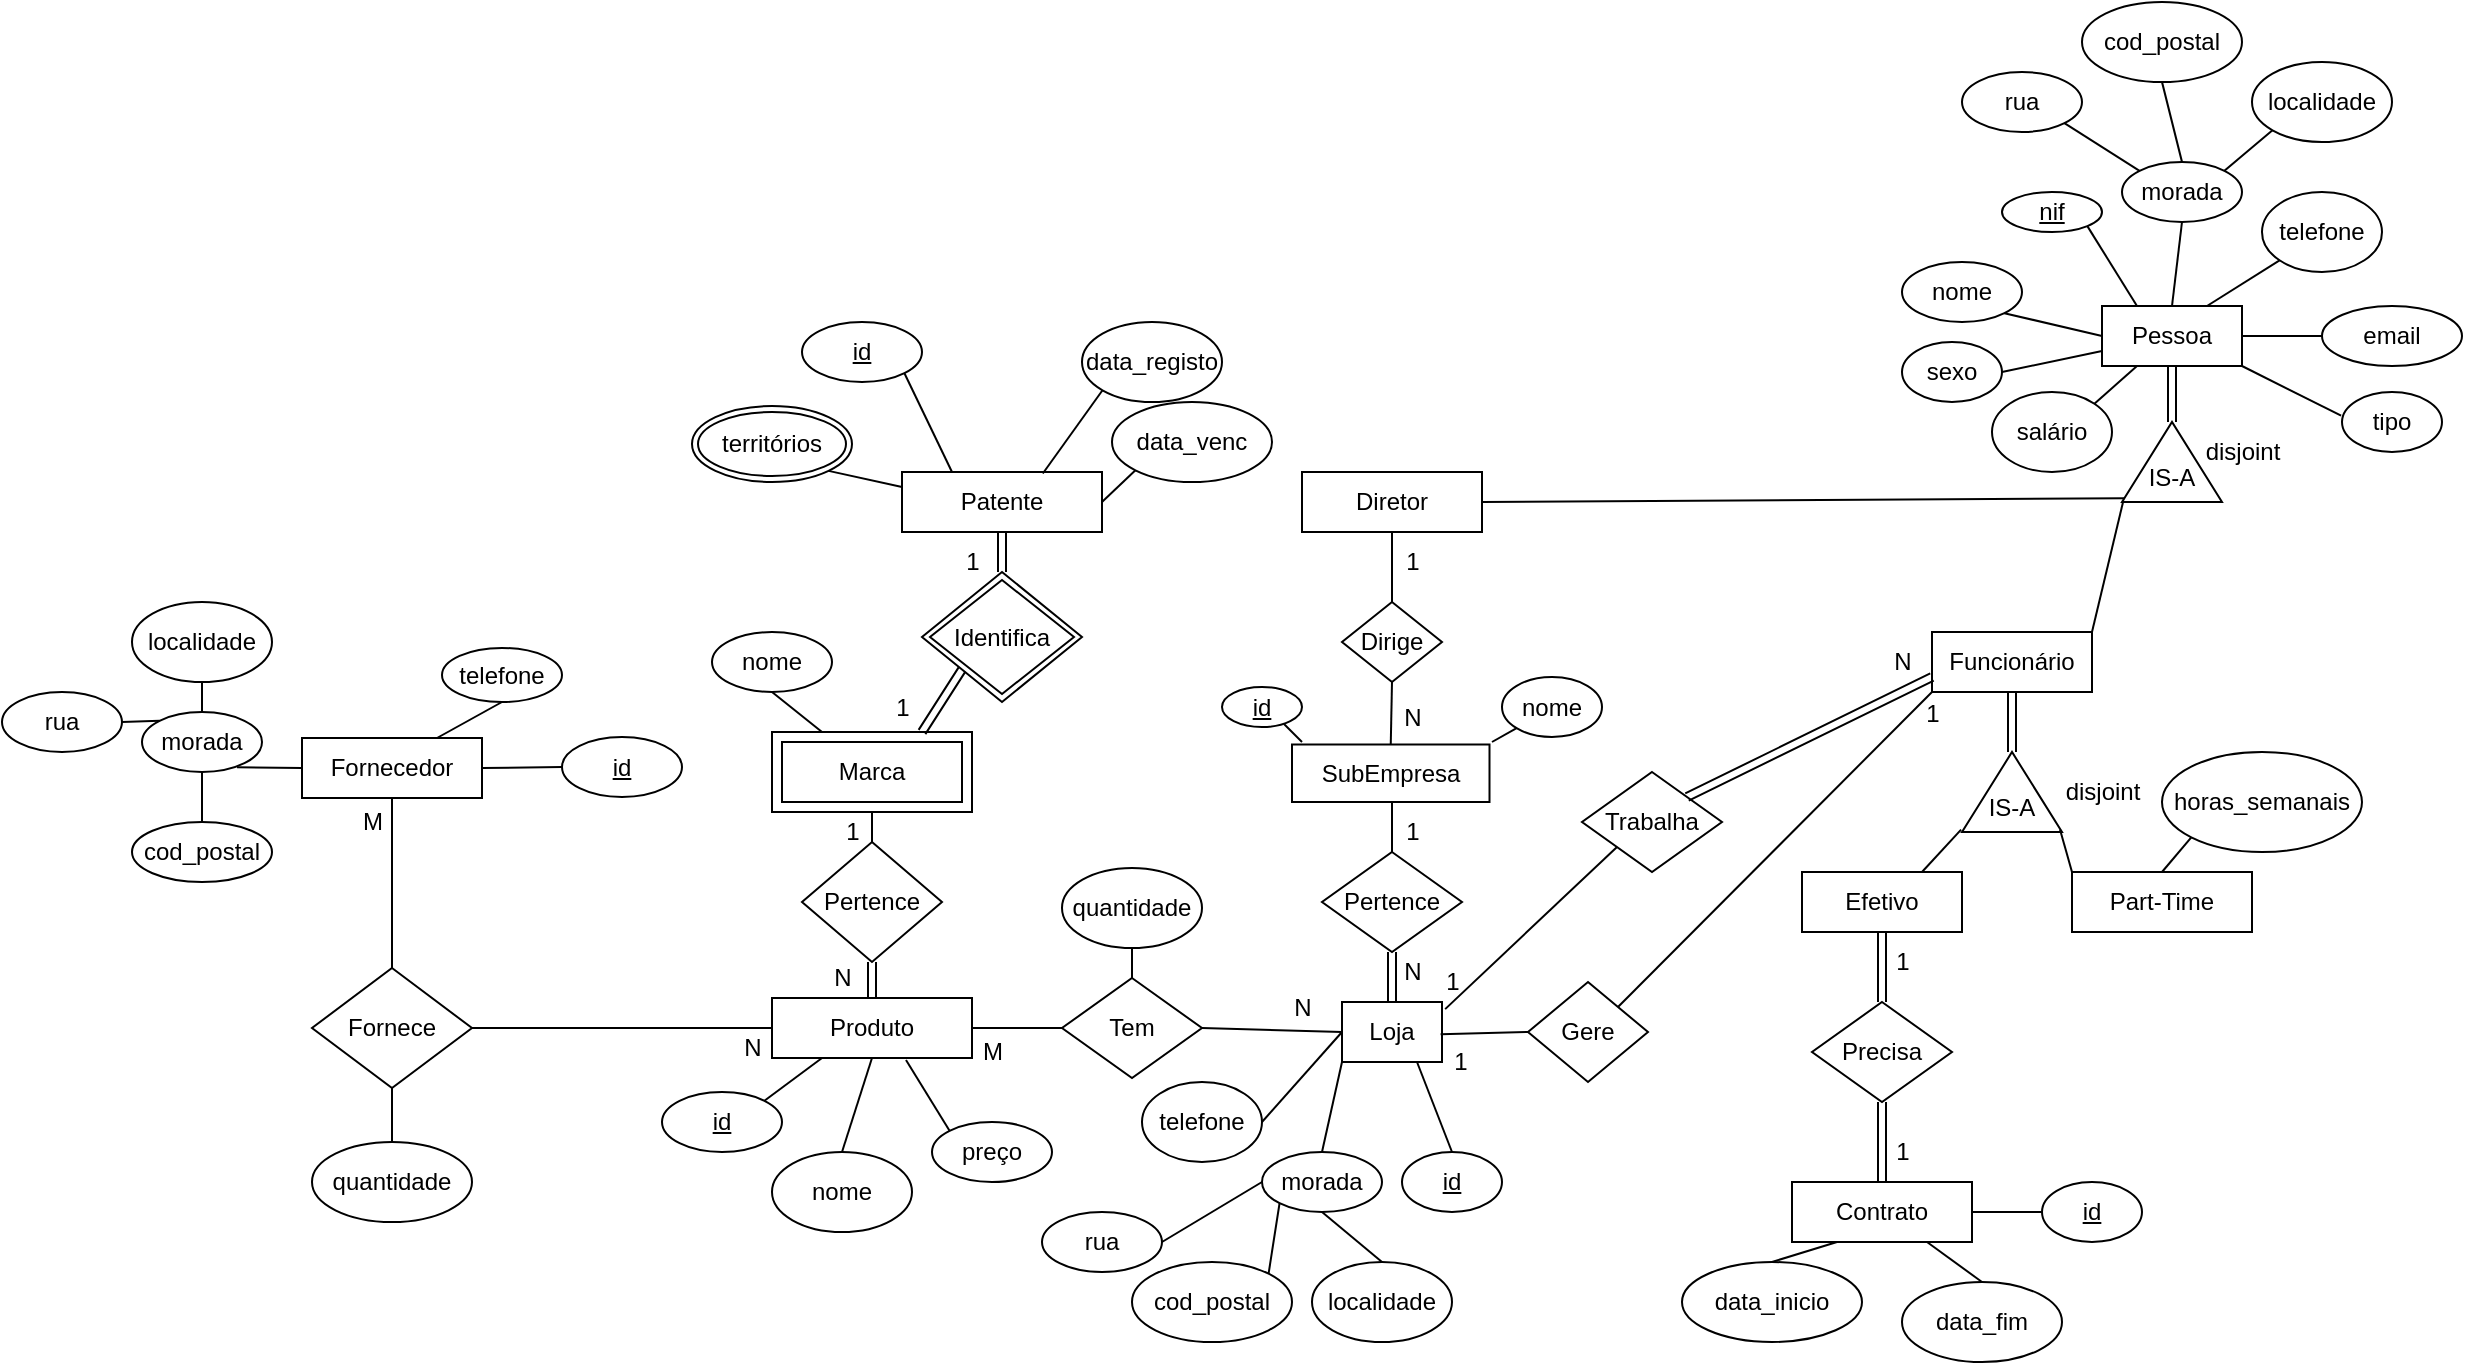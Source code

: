 <mxfile version="24.2.3" type="device">
  <diagram id="R2lEEEUBdFMjLlhIrx00" name="Page-1">
    <mxGraphModel dx="2239" dy="823" grid="1" gridSize="10" guides="1" tooltips="1" connect="1" arrows="1" fold="1" page="1" pageScale="1" pageWidth="850" pageHeight="1100" math="0" shadow="0" extFonts="Permanent Marker^https://fonts.googleapis.com/css?family=Permanent+Marker">
      <root>
        <mxCell id="0" />
        <mxCell id="1" parent="0" />
        <mxCell id="X_LSW5ncMZYZCzvjUDPp-1" value="Pessoa" style="rounded=0;whiteSpace=wrap;html=1;" parent="1" vertex="1">
          <mxGeometry x="540" y="212" width="70" height="30" as="geometry" />
        </mxCell>
        <mxCell id="X_LSW5ncMZYZCzvjUDPp-5" value="Funcionário" style="whiteSpace=wrap;html=1;" parent="1" vertex="1">
          <mxGeometry x="455" y="375" width="80" height="30" as="geometry" />
        </mxCell>
        <mxCell id="X_LSW5ncMZYZCzvjUDPp-6" value="&lt;div&gt;&lt;br&gt;&lt;/div&gt;&lt;div&gt;IS-A&lt;/div&gt;" style="triangle;whiteSpace=wrap;html=1;direction=north;" parent="1" vertex="1">
          <mxGeometry x="550" y="270" width="50" height="40" as="geometry" />
        </mxCell>
        <mxCell id="X_LSW5ncMZYZCzvjUDPp-7" value="" style="shape=link;html=1;rounded=0;entryX=0.5;entryY=1;entryDx=0;entryDy=0;exitX=1;exitY=0.5;exitDx=0;exitDy=0;" parent="1" source="X_LSW5ncMZYZCzvjUDPp-6" target="X_LSW5ncMZYZCzvjUDPp-1" edge="1">
          <mxGeometry width="100" relative="1" as="geometry">
            <mxPoint x="370" y="410" as="sourcePoint" />
            <mxPoint x="470" y="410" as="targetPoint" />
          </mxGeometry>
        </mxCell>
        <mxCell id="X_LSW5ncMZYZCzvjUDPp-8" value="" style="endArrow=none;html=1;rounded=0;entryX=0.018;entryY=0.014;entryDx=0;entryDy=0;entryPerimeter=0;exitX=1;exitY=0;exitDx=0;exitDy=0;" parent="1" source="X_LSW5ncMZYZCzvjUDPp-5" target="X_LSW5ncMZYZCzvjUDPp-6" edge="1">
          <mxGeometry width="50" height="50" relative="1" as="geometry">
            <mxPoint x="470" y="455" as="sourcePoint" />
            <mxPoint x="620.15" y="335.44" as="targetPoint" />
          </mxGeometry>
        </mxCell>
        <mxCell id="X_LSW5ncMZYZCzvjUDPp-14" value="&lt;u&gt;nif&lt;/u&gt;" style="ellipse;whiteSpace=wrap;html=1;align=center;" parent="1" vertex="1">
          <mxGeometry x="490" y="155" width="50" height="20" as="geometry" />
        </mxCell>
        <mxCell id="X_LSW5ncMZYZCzvjUDPp-16" value="nome" style="ellipse;whiteSpace=wrap;html=1;" parent="1" vertex="1">
          <mxGeometry x="440" y="190" width="60" height="30" as="geometry" />
        </mxCell>
        <mxCell id="X_LSW5ncMZYZCzvjUDPp-17" value="morada" style="ellipse;whiteSpace=wrap;html=1;" parent="1" vertex="1">
          <mxGeometry x="550" y="140" width="60" height="30" as="geometry" />
        </mxCell>
        <mxCell id="X_LSW5ncMZYZCzvjUDPp-18" value="telefone" style="ellipse;whiteSpace=wrap;html=1;" parent="1" vertex="1">
          <mxGeometry x="620" y="155" width="60" height="40" as="geometry" />
        </mxCell>
        <mxCell id="X_LSW5ncMZYZCzvjUDPp-19" value="email" style="ellipse;whiteSpace=wrap;html=1;" parent="1" vertex="1">
          <mxGeometry x="650" y="212" width="70" height="30" as="geometry" />
        </mxCell>
        <mxCell id="X_LSW5ncMZYZCzvjUDPp-21" value="" style="endArrow=none;html=1;rounded=0;entryX=0;entryY=0.5;entryDx=0;entryDy=0;exitX=1;exitY=1;exitDx=0;exitDy=0;" parent="1" source="X_LSW5ncMZYZCzvjUDPp-16" target="X_LSW5ncMZYZCzvjUDPp-1" edge="1">
          <mxGeometry width="50" height="50" relative="1" as="geometry">
            <mxPoint x="400" y="220" as="sourcePoint" />
            <mxPoint x="450" y="170" as="targetPoint" />
          </mxGeometry>
        </mxCell>
        <mxCell id="X_LSW5ncMZYZCzvjUDPp-22" value="" style="endArrow=none;html=1;rounded=0;entryX=1;entryY=1;entryDx=0;entryDy=0;exitX=0.25;exitY=0;exitDx=0;exitDy=0;" parent="1" source="X_LSW5ncMZYZCzvjUDPp-1" target="X_LSW5ncMZYZCzvjUDPp-14" edge="1">
          <mxGeometry width="50" height="50" relative="1" as="geometry">
            <mxPoint x="400" y="220" as="sourcePoint" />
            <mxPoint x="540" y="180" as="targetPoint" />
          </mxGeometry>
        </mxCell>
        <mxCell id="X_LSW5ncMZYZCzvjUDPp-23" value="" style="endArrow=none;html=1;rounded=0;entryX=0.5;entryY=1;entryDx=0;entryDy=0;exitX=0.5;exitY=0;exitDx=0;exitDy=0;" parent="1" source="X_LSW5ncMZYZCzvjUDPp-1" target="X_LSW5ncMZYZCzvjUDPp-17" edge="1">
          <mxGeometry width="50" height="50" relative="1" as="geometry">
            <mxPoint x="400" y="220" as="sourcePoint" />
            <mxPoint x="450" y="170" as="targetPoint" />
          </mxGeometry>
        </mxCell>
        <mxCell id="X_LSW5ncMZYZCzvjUDPp-24" value="" style="endArrow=none;html=1;rounded=0;entryX=0;entryY=1;entryDx=0;entryDy=0;exitX=0.75;exitY=0;exitDx=0;exitDy=0;" parent="1" source="X_LSW5ncMZYZCzvjUDPp-1" target="X_LSW5ncMZYZCzvjUDPp-18" edge="1">
          <mxGeometry width="50" height="50" relative="1" as="geometry">
            <mxPoint x="400" y="220" as="sourcePoint" />
            <mxPoint x="450" y="170" as="targetPoint" />
          </mxGeometry>
        </mxCell>
        <mxCell id="X_LSW5ncMZYZCzvjUDPp-25" value="" style="endArrow=none;html=1;rounded=0;entryX=0;entryY=0.5;entryDx=0;entryDy=0;exitX=1;exitY=0.5;exitDx=0;exitDy=0;" parent="1" source="X_LSW5ncMZYZCzvjUDPp-1" target="X_LSW5ncMZYZCzvjUDPp-19" edge="1">
          <mxGeometry width="50" height="50" relative="1" as="geometry">
            <mxPoint x="400" y="220" as="sourcePoint" />
            <mxPoint x="450" y="170" as="targetPoint" />
          </mxGeometry>
        </mxCell>
        <mxCell id="X_LSW5ncMZYZCzvjUDPp-32" value="sexo" style="ellipse;whiteSpace=wrap;html=1;" parent="1" vertex="1">
          <mxGeometry x="440" y="230" width="50" height="30" as="geometry" />
        </mxCell>
        <mxCell id="X_LSW5ncMZYZCzvjUDPp-33" value="" style="endArrow=none;html=1;rounded=0;entryX=0;entryY=0.75;entryDx=0;entryDy=0;exitX=1;exitY=0.5;exitDx=0;exitDy=0;" parent="1" source="X_LSW5ncMZYZCzvjUDPp-32" target="X_LSW5ncMZYZCzvjUDPp-1" edge="1">
          <mxGeometry width="50" height="50" relative="1" as="geometry">
            <mxPoint x="400" y="360" as="sourcePoint" />
            <mxPoint x="450" y="310" as="targetPoint" />
          </mxGeometry>
        </mxCell>
        <mxCell id="X_LSW5ncMZYZCzvjUDPp-46" value="tipo" style="ellipse;whiteSpace=wrap;html=1;" parent="1" vertex="1">
          <mxGeometry x="660" y="255" width="50" height="30" as="geometry" />
        </mxCell>
        <mxCell id="X_LSW5ncMZYZCzvjUDPp-47" value="" style="endArrow=none;html=1;rounded=0;entryX=-0.009;entryY=0.395;entryDx=0;entryDy=0;exitX=1;exitY=1;exitDx=0;exitDy=0;entryPerimeter=0;" parent="1" source="X_LSW5ncMZYZCzvjUDPp-1" target="X_LSW5ncMZYZCzvjUDPp-46" edge="1">
          <mxGeometry width="50" height="50" relative="1" as="geometry">
            <mxPoint x="530" y="455" as="sourcePoint" />
            <mxPoint x="580" y="405" as="targetPoint" />
          </mxGeometry>
        </mxCell>
        <mxCell id="X_LSW5ncMZYZCzvjUDPp-49" value="&lt;div&gt;&lt;br&gt;&lt;/div&gt;&lt;div&gt;IS-A&lt;/div&gt;" style="triangle;whiteSpace=wrap;html=1;direction=north;" parent="1" vertex="1">
          <mxGeometry x="470" y="435" width="50" height="40" as="geometry" />
        </mxCell>
        <mxCell id="X_LSW5ncMZYZCzvjUDPp-53" value="Part-Time" style="whiteSpace=wrap;html=1;" parent="1" vertex="1">
          <mxGeometry x="525" y="495" width="90" height="30" as="geometry" />
        </mxCell>
        <mxCell id="X_LSW5ncMZYZCzvjUDPp-55" value="" style="endArrow=none;html=1;rounded=0;entryX=0.032;entryY=0.98;entryDx=0;entryDy=0;entryPerimeter=0;exitX=0;exitY=0;exitDx=0;exitDy=0;" parent="1" source="X_LSW5ncMZYZCzvjUDPp-53" target="X_LSW5ncMZYZCzvjUDPp-49" edge="1">
          <mxGeometry width="50" height="50" relative="1" as="geometry">
            <mxPoint x="530" y="525" as="sourcePoint" />
            <mxPoint x="580" y="475" as="targetPoint" />
          </mxGeometry>
        </mxCell>
        <mxCell id="X_LSW5ncMZYZCzvjUDPp-56" value="horas_semanais" style="ellipse;whiteSpace=wrap;html=1;" parent="1" vertex="1">
          <mxGeometry x="570" y="435" width="100" height="50" as="geometry" />
        </mxCell>
        <mxCell id="X_LSW5ncMZYZCzvjUDPp-57" value="" style="endArrow=none;html=1;rounded=0;entryX=0;entryY=1;entryDx=0;entryDy=0;exitX=0.5;exitY=0;exitDx=0;exitDy=0;" parent="1" source="X_LSW5ncMZYZCzvjUDPp-53" target="X_LSW5ncMZYZCzvjUDPp-56" edge="1">
          <mxGeometry width="50" height="50" relative="1" as="geometry">
            <mxPoint x="530" y="525" as="sourcePoint" />
            <mxPoint x="580" y="475" as="targetPoint" />
          </mxGeometry>
        </mxCell>
        <mxCell id="X_LSW5ncMZYZCzvjUDPp-58" value="Diretor" style="whiteSpace=wrap;html=1;" parent="1" vertex="1">
          <mxGeometry x="140" y="295" width="90" height="30" as="geometry" />
        </mxCell>
        <mxCell id="X_LSW5ncMZYZCzvjUDPp-59" value="" style="endArrow=none;html=1;rounded=0;entryX=0.046;entryY=0.026;entryDx=0;entryDy=0;entryPerimeter=0;exitX=1;exitY=0.5;exitDx=0;exitDy=0;" parent="1" source="X_LSW5ncMZYZCzvjUDPp-58" target="X_LSW5ncMZYZCzvjUDPp-6" edge="1">
          <mxGeometry width="50" height="50" relative="1" as="geometry">
            <mxPoint x="420" y="360" as="sourcePoint" />
            <mxPoint x="470" y="310" as="targetPoint" />
          </mxGeometry>
        </mxCell>
        <mxCell id="X_LSW5ncMZYZCzvjUDPp-61" value="Dirige" style="shape=rhombus;perimeter=rhombusPerimeter;whiteSpace=wrap;html=1;align=center;" parent="1" vertex="1">
          <mxGeometry x="160" y="360" width="50" height="40" as="geometry" />
        </mxCell>
        <mxCell id="X_LSW5ncMZYZCzvjUDPp-64" value="1" style="text;html=1;align=center;verticalAlign=middle;resizable=0;points=[];autosize=1;strokeColor=none;fillColor=none;" parent="1" vertex="1">
          <mxGeometry x="180" y="325" width="30" height="30" as="geometry" />
        </mxCell>
        <mxCell id="ZhqWhsxyDJ80tgCikkgo-5" value="" style="edgeStyle=orthogonalEdgeStyle;rounded=0;orthogonalLoop=1;jettySize=auto;html=1;" parent="1" source="X_LSW5ncMZYZCzvjUDPp-65" target="wYZl_W-mqcYjOi9JRlt4-6" edge="1">
          <mxGeometry relative="1" as="geometry" />
        </mxCell>
        <mxCell id="X_LSW5ncMZYZCzvjUDPp-65" value="N" style="text;html=1;align=center;verticalAlign=middle;resizable=0;points=[];autosize=1;strokeColor=none;fillColor=none;" parent="1" vertex="1">
          <mxGeometry x="180" y="402.5" width="30" height="30" as="geometry" />
        </mxCell>
        <mxCell id="X_LSW5ncMZYZCzvjUDPp-66" value="Loja" style="whiteSpace=wrap;html=1;" parent="1" vertex="1">
          <mxGeometry x="160" y="560" width="50" height="30" as="geometry" />
        </mxCell>
        <mxCell id="X_LSW5ncMZYZCzvjUDPp-67" value="Pertence" style="shape=rhombus;perimeter=rhombusPerimeter;whiteSpace=wrap;html=1;align=center;" parent="1" vertex="1">
          <mxGeometry x="150" y="485" width="70" height="50" as="geometry" />
        </mxCell>
        <mxCell id="X_LSW5ncMZYZCzvjUDPp-68" value="" style="endArrow=none;html=1;rounded=0;entryX=0.5;entryY=1;entryDx=0;entryDy=0;exitX=0.5;exitY=0;exitDx=0;exitDy=0;" parent="1" source="X_LSW5ncMZYZCzvjUDPp-67" edge="1">
          <mxGeometry width="50" height="50" relative="1" as="geometry">
            <mxPoint x="420" y="500" as="sourcePoint" />
            <mxPoint x="185" y="460.0" as="targetPoint" />
          </mxGeometry>
        </mxCell>
        <mxCell id="X_LSW5ncMZYZCzvjUDPp-69" value="" style="shape=link;html=1;rounded=0;entryX=0.5;entryY=0;entryDx=0;entryDy=0;exitX=0.5;exitY=1;exitDx=0;exitDy=0;" parent="1" source="X_LSW5ncMZYZCzvjUDPp-67" target="X_LSW5ncMZYZCzvjUDPp-66" edge="1">
          <mxGeometry width="100" relative="1" as="geometry">
            <mxPoint x="390" y="480" as="sourcePoint" />
            <mxPoint x="490" y="480" as="targetPoint" />
          </mxGeometry>
        </mxCell>
        <mxCell id="X_LSW5ncMZYZCzvjUDPp-70" value="N" style="text;html=1;align=center;verticalAlign=middle;resizable=0;points=[];autosize=1;strokeColor=none;fillColor=none;" parent="1" vertex="1">
          <mxGeometry x="180" y="530" width="30" height="30" as="geometry" />
        </mxCell>
        <mxCell id="X_LSW5ncMZYZCzvjUDPp-71" value="1" style="text;html=1;align=center;verticalAlign=middle;resizable=0;points=[];autosize=1;strokeColor=none;fillColor=none;" parent="1" vertex="1">
          <mxGeometry x="180" y="460" width="30" height="30" as="geometry" />
        </mxCell>
        <mxCell id="X_LSW5ncMZYZCzvjUDPp-76" value="Trabalha" style="rhombus;whiteSpace=wrap;html=1;" parent="1" vertex="1">
          <mxGeometry x="280" y="445" width="70" height="50" as="geometry" />
        </mxCell>
        <mxCell id="X_LSW5ncMZYZCzvjUDPp-79" value="" style="shape=link;html=1;rounded=0;entryX=0;entryY=0.75;entryDx=0;entryDy=0;exitX=1;exitY=0;exitDx=0;exitDy=0;" parent="1" source="X_LSW5ncMZYZCzvjUDPp-76" target="X_LSW5ncMZYZCzvjUDPp-5" edge="1">
          <mxGeometry width="100" relative="1" as="geometry">
            <mxPoint x="190" y="480" as="sourcePoint" />
            <mxPoint x="290" y="480" as="targetPoint" />
          </mxGeometry>
        </mxCell>
        <mxCell id="X_LSW5ncMZYZCzvjUDPp-80" value="1" style="text;html=1;align=center;verticalAlign=middle;resizable=0;points=[];autosize=1;strokeColor=none;fillColor=none;" parent="1" vertex="1">
          <mxGeometry x="200" y="535" width="30" height="30" as="geometry" />
        </mxCell>
        <mxCell id="X_LSW5ncMZYZCzvjUDPp-81" value="N" style="text;html=1;align=center;verticalAlign=middle;resizable=0;points=[];autosize=1;strokeColor=none;fillColor=none;" parent="1" vertex="1">
          <mxGeometry x="425" y="375" width="30" height="30" as="geometry" />
        </mxCell>
        <mxCell id="X_LSW5ncMZYZCzvjUDPp-84" value="morada" style="ellipse;whiteSpace=wrap;html=1;" parent="1" vertex="1">
          <mxGeometry x="120" y="635" width="60" height="30" as="geometry" />
        </mxCell>
        <mxCell id="X_LSW5ncMZYZCzvjUDPp-85" value="telefone" style="ellipse;whiteSpace=wrap;html=1;" parent="1" vertex="1">
          <mxGeometry x="60" y="600" width="60" height="40" as="geometry" />
        </mxCell>
        <mxCell id="X_LSW5ncMZYZCzvjUDPp-86" value="&lt;u&gt;id&lt;/u&gt;" style="ellipse;whiteSpace=wrap;html=1;" parent="1" vertex="1">
          <mxGeometry x="190" y="635" width="50" height="30" as="geometry" />
        </mxCell>
        <mxCell id="X_LSW5ncMZYZCzvjUDPp-88" value="" style="endArrow=none;html=1;rounded=0;entryX=0;entryY=0.5;entryDx=0;entryDy=0;exitX=1;exitY=0.5;exitDx=0;exitDy=0;" parent="1" source="X_LSW5ncMZYZCzvjUDPp-85" target="X_LSW5ncMZYZCzvjUDPp-66" edge="1">
          <mxGeometry width="50" height="50" relative="1" as="geometry">
            <mxPoint x="210" y="640" as="sourcePoint" />
            <mxPoint x="260" y="590" as="targetPoint" />
          </mxGeometry>
        </mxCell>
        <mxCell id="X_LSW5ncMZYZCzvjUDPp-89" value="" style="endArrow=none;html=1;rounded=0;entryX=0;entryY=1;entryDx=0;entryDy=0;exitX=0.5;exitY=0;exitDx=0;exitDy=0;" parent="1" source="X_LSW5ncMZYZCzvjUDPp-84" target="X_LSW5ncMZYZCzvjUDPp-66" edge="1">
          <mxGeometry width="50" height="50" relative="1" as="geometry">
            <mxPoint x="210" y="640" as="sourcePoint" />
            <mxPoint x="260" y="590" as="targetPoint" />
          </mxGeometry>
        </mxCell>
        <mxCell id="X_LSW5ncMZYZCzvjUDPp-91" value="" style="endArrow=none;html=1;rounded=0;entryX=0.75;entryY=1;entryDx=0;entryDy=0;exitX=0.5;exitY=0;exitDx=0;exitDy=0;" parent="1" source="X_LSW5ncMZYZCzvjUDPp-86" target="X_LSW5ncMZYZCzvjUDPp-66" edge="1">
          <mxGeometry width="50" height="50" relative="1" as="geometry">
            <mxPoint x="210" y="640" as="sourcePoint" />
            <mxPoint x="260" y="590" as="targetPoint" />
          </mxGeometry>
        </mxCell>
        <mxCell id="48F-PradtiKEYy1KKiI4-1" value="Efetivo" style="whiteSpace=wrap;html=1;" parent="1" vertex="1">
          <mxGeometry x="390" y="495" width="80" height="30" as="geometry" />
        </mxCell>
        <mxCell id="48F-PradtiKEYy1KKiI4-2" value="" style="endArrow=none;html=1;rounded=0;entryX=0.029;entryY=-0.009;entryDx=0;entryDy=0;entryPerimeter=0;exitX=0.75;exitY=0;exitDx=0;exitDy=0;" parent="1" source="48F-PradtiKEYy1KKiI4-1" target="X_LSW5ncMZYZCzvjUDPp-49" edge="1">
          <mxGeometry width="50" height="50" relative="1" as="geometry">
            <mxPoint x="400" y="560" as="sourcePoint" />
            <mxPoint x="450" y="510" as="targetPoint" />
          </mxGeometry>
        </mxCell>
        <mxCell id="48F-PradtiKEYy1KKiI4-3" value="disjoint" style="text;html=1;align=center;verticalAlign=middle;resizable=0;points=[];autosize=1;strokeColor=none;fillColor=none;" parent="1" vertex="1">
          <mxGeometry x="510" y="440" width="60" height="30" as="geometry" />
        </mxCell>
        <mxCell id="48F-PradtiKEYy1KKiI4-4" value="" style="shape=link;html=1;rounded=0;entryX=0.5;entryY=1;entryDx=0;entryDy=0;exitX=1;exitY=0.5;exitDx=0;exitDy=0;" parent="1" source="X_LSW5ncMZYZCzvjUDPp-49" target="X_LSW5ncMZYZCzvjUDPp-5" edge="1">
          <mxGeometry width="100" relative="1" as="geometry">
            <mxPoint x="370" y="520" as="sourcePoint" />
            <mxPoint x="470" y="520" as="targetPoint" />
          </mxGeometry>
        </mxCell>
        <mxCell id="48F-PradtiKEYy1KKiI4-5" value="Precisa" style="rhombus;whiteSpace=wrap;html=1;" parent="1" vertex="1">
          <mxGeometry x="395" y="560" width="70" height="50" as="geometry" />
        </mxCell>
        <mxCell id="48F-PradtiKEYy1KKiI4-6" value="Contrato" style="whiteSpace=wrap;html=1;" parent="1" vertex="1">
          <mxGeometry x="385" y="650" width="90" height="30" as="geometry" />
        </mxCell>
        <mxCell id="48F-PradtiKEYy1KKiI4-7" value="&lt;u&gt;id&lt;/u&gt;" style="ellipse;whiteSpace=wrap;html=1;" parent="1" vertex="1">
          <mxGeometry x="510" y="650" width="50" height="30" as="geometry" />
        </mxCell>
        <mxCell id="48F-PradtiKEYy1KKiI4-8" value="data_inicio" style="ellipse;whiteSpace=wrap;html=1;" parent="1" vertex="1">
          <mxGeometry x="330" y="690" width="90" height="40" as="geometry" />
        </mxCell>
        <mxCell id="48F-PradtiKEYy1KKiI4-9" value="data_fim" style="ellipse;whiteSpace=wrap;html=1;" parent="1" vertex="1">
          <mxGeometry x="440" y="700" width="80" height="40" as="geometry" />
        </mxCell>
        <mxCell id="48F-PradtiKEYy1KKiI4-10" value="" style="endArrow=none;html=1;rounded=0;entryX=0.5;entryY=0;entryDx=0;entryDy=0;exitX=0.75;exitY=1;exitDx=0;exitDy=0;" parent="1" source="48F-PradtiKEYy1KKiI4-6" target="48F-PradtiKEYy1KKiI4-9" edge="1">
          <mxGeometry width="50" height="50" relative="1" as="geometry">
            <mxPoint x="400" y="670" as="sourcePoint" />
            <mxPoint x="450" y="620" as="targetPoint" />
          </mxGeometry>
        </mxCell>
        <mxCell id="48F-PradtiKEYy1KKiI4-11" value="" style="endArrow=none;html=1;rounded=0;entryX=0.25;entryY=1;entryDx=0;entryDy=0;exitX=0.5;exitY=0;exitDx=0;exitDy=0;" parent="1" source="48F-PradtiKEYy1KKiI4-8" target="48F-PradtiKEYy1KKiI4-6" edge="1">
          <mxGeometry width="50" height="50" relative="1" as="geometry">
            <mxPoint x="400" y="670" as="sourcePoint" />
            <mxPoint x="450" y="620" as="targetPoint" />
          </mxGeometry>
        </mxCell>
        <mxCell id="48F-PradtiKEYy1KKiI4-12" value="" style="endArrow=none;html=1;rounded=0;exitX=0;exitY=0.5;exitDx=0;exitDy=0;entryX=1;entryY=0.5;entryDx=0;entryDy=0;" parent="1" source="48F-PradtiKEYy1KKiI4-7" target="48F-PradtiKEYy1KKiI4-6" edge="1">
          <mxGeometry width="50" height="50" relative="1" as="geometry">
            <mxPoint x="400" y="670" as="sourcePoint" />
            <mxPoint x="450" y="620" as="targetPoint" />
          </mxGeometry>
        </mxCell>
        <mxCell id="48F-PradtiKEYy1KKiI4-14" value="" style="shape=link;html=1;rounded=0;entryX=0.5;entryY=1;entryDx=0;entryDy=0;exitX=0.5;exitY=0;exitDx=0;exitDy=0;" parent="1" source="48F-PradtiKEYy1KKiI4-5" target="48F-PradtiKEYy1KKiI4-1" edge="1">
          <mxGeometry width="100" relative="1" as="geometry">
            <mxPoint x="370" y="650" as="sourcePoint" />
            <mxPoint x="470" y="650" as="targetPoint" />
          </mxGeometry>
        </mxCell>
        <mxCell id="48F-PradtiKEYy1KKiI4-16" value="1" style="text;html=1;align=center;verticalAlign=middle;resizable=0;points=[];autosize=1;strokeColor=none;fillColor=none;" parent="1" vertex="1">
          <mxGeometry x="425" y="525" width="30" height="30" as="geometry" />
        </mxCell>
        <mxCell id="48F-PradtiKEYy1KKiI4-17" value="1" style="text;html=1;align=center;verticalAlign=middle;resizable=0;points=[];autosize=1;strokeColor=none;fillColor=none;" parent="1" vertex="1">
          <mxGeometry x="425" y="620" width="30" height="30" as="geometry" />
        </mxCell>
        <mxCell id="48F-PradtiKEYy1KKiI4-18" value="" style="shape=link;html=1;rounded=0;entryX=0.5;entryY=1;entryDx=0;entryDy=0;exitX=0.5;exitY=0;exitDx=0;exitDy=0;" parent="1" source="48F-PradtiKEYy1KKiI4-6" target="48F-PradtiKEYy1KKiI4-5" edge="1">
          <mxGeometry width="100" relative="1" as="geometry">
            <mxPoint x="370" y="650" as="sourcePoint" />
            <mxPoint x="470" y="650" as="targetPoint" />
          </mxGeometry>
        </mxCell>
        <mxCell id="IxO6dU_HPFh1SA8IVn4u-23" value="rua" style="ellipse;whiteSpace=wrap;html=1;" parent="1" vertex="1">
          <mxGeometry x="470" y="95" width="60" height="30" as="geometry" />
        </mxCell>
        <mxCell id="IxO6dU_HPFh1SA8IVn4u-25" value="cod_postal" style="ellipse;whiteSpace=wrap;html=1;" parent="1" vertex="1">
          <mxGeometry x="530" y="60" width="80" height="40" as="geometry" />
        </mxCell>
        <mxCell id="IxO6dU_HPFh1SA8IVn4u-26" value="localidade" style="ellipse;whiteSpace=wrap;html=1;" parent="1" vertex="1">
          <mxGeometry x="615" y="90" width="70" height="40" as="geometry" />
        </mxCell>
        <mxCell id="IxO6dU_HPFh1SA8IVn4u-27" value="rua" style="ellipse;whiteSpace=wrap;html=1;" parent="1" vertex="1">
          <mxGeometry x="10" y="665" width="60" height="30" as="geometry" />
        </mxCell>
        <mxCell id="IxO6dU_HPFh1SA8IVn4u-28" value="cod_postal" style="ellipse;whiteSpace=wrap;html=1;" parent="1" vertex="1">
          <mxGeometry x="55" y="690" width="80" height="40" as="geometry" />
        </mxCell>
        <mxCell id="IxO6dU_HPFh1SA8IVn4u-29" value="localidade" style="ellipse;whiteSpace=wrap;html=1;" parent="1" vertex="1">
          <mxGeometry x="145" y="690" width="70" height="40" as="geometry" />
        </mxCell>
        <mxCell id="IxO6dU_HPFh1SA8IVn4u-30" value="" style="endArrow=none;html=1;rounded=0;entryX=0;entryY=1;entryDx=0;entryDy=0;exitX=1;exitY=0;exitDx=0;exitDy=0;" parent="1" source="X_LSW5ncMZYZCzvjUDPp-17" target="IxO6dU_HPFh1SA8IVn4u-26" edge="1">
          <mxGeometry width="50" height="50" relative="1" as="geometry">
            <mxPoint x="400" y="230" as="sourcePoint" />
            <mxPoint x="450" y="180" as="targetPoint" />
          </mxGeometry>
        </mxCell>
        <mxCell id="IxO6dU_HPFh1SA8IVn4u-31" value="" style="endArrow=none;html=1;rounded=0;entryX=0.5;entryY=1;entryDx=0;entryDy=0;exitX=0.5;exitY=0;exitDx=0;exitDy=0;" parent="1" source="X_LSW5ncMZYZCzvjUDPp-17" target="IxO6dU_HPFh1SA8IVn4u-25" edge="1">
          <mxGeometry width="50" height="50" relative="1" as="geometry">
            <mxPoint x="400" y="230" as="sourcePoint" />
            <mxPoint x="450" y="180" as="targetPoint" />
          </mxGeometry>
        </mxCell>
        <mxCell id="IxO6dU_HPFh1SA8IVn4u-32" value="" style="endArrow=none;html=1;rounded=0;entryX=0;entryY=0;entryDx=0;entryDy=0;exitX=1;exitY=1;exitDx=0;exitDy=0;" parent="1" source="IxO6dU_HPFh1SA8IVn4u-23" target="X_LSW5ncMZYZCzvjUDPp-17" edge="1">
          <mxGeometry width="50" height="50" relative="1" as="geometry">
            <mxPoint x="400" y="230" as="sourcePoint" />
            <mxPoint x="450" y="180" as="targetPoint" />
          </mxGeometry>
        </mxCell>
        <mxCell id="IxO6dU_HPFh1SA8IVn4u-33" value="" style="endArrow=none;html=1;rounded=0;exitX=0.5;exitY=0;exitDx=0;exitDy=0;entryX=0.5;entryY=1;entryDx=0;entryDy=0;" parent="1" source="IxO6dU_HPFh1SA8IVn4u-29" target="X_LSW5ncMZYZCzvjUDPp-84" edge="1">
          <mxGeometry width="50" height="50" relative="1" as="geometry">
            <mxPoint x="400" y="640" as="sourcePoint" />
            <mxPoint x="450" y="590" as="targetPoint" />
          </mxGeometry>
        </mxCell>
        <mxCell id="IxO6dU_HPFh1SA8IVn4u-34" value="" style="endArrow=none;html=1;rounded=0;exitX=1;exitY=0;exitDx=0;exitDy=0;entryX=0;entryY=1;entryDx=0;entryDy=0;" parent="1" source="IxO6dU_HPFh1SA8IVn4u-28" target="X_LSW5ncMZYZCzvjUDPp-84" edge="1">
          <mxGeometry width="50" height="50" relative="1" as="geometry">
            <mxPoint x="400" y="640" as="sourcePoint" />
            <mxPoint x="450" y="590" as="targetPoint" />
          </mxGeometry>
        </mxCell>
        <mxCell id="IxO6dU_HPFh1SA8IVn4u-35" value="" style="endArrow=none;html=1;rounded=0;exitX=1;exitY=0.5;exitDx=0;exitDy=0;entryX=0;entryY=0.5;entryDx=0;entryDy=0;" parent="1" source="IxO6dU_HPFh1SA8IVn4u-27" target="X_LSW5ncMZYZCzvjUDPp-84" edge="1">
          <mxGeometry width="50" height="50" relative="1" as="geometry">
            <mxPoint x="400" y="640" as="sourcePoint" />
            <mxPoint x="450" y="590" as="targetPoint" />
          </mxGeometry>
        </mxCell>
        <mxCell id="IxO6dU_HPFh1SA8IVn4u-36" value="Produto" style="whiteSpace=wrap;html=1;" parent="1" vertex="1">
          <mxGeometry x="-125" y="558" width="100" height="30" as="geometry" />
        </mxCell>
        <mxCell id="IxO6dU_HPFh1SA8IVn4u-37" value="Fornecedor" style="whiteSpace=wrap;html=1;" parent="1" vertex="1">
          <mxGeometry x="-360" y="428" width="90" height="30" as="geometry" />
        </mxCell>
        <mxCell id="IxO6dU_HPFh1SA8IVn4u-38" value="Patente" style="whiteSpace=wrap;html=1;" parent="1" vertex="1">
          <mxGeometry x="-60" y="295" width="100" height="30" as="geometry" />
        </mxCell>
        <mxCell id="IxO6dU_HPFh1SA8IVn4u-39" style="edgeStyle=orthogonalEdgeStyle;rounded=0;orthogonalLoop=1;jettySize=auto;html=1;exitX=0.5;exitY=1;exitDx=0;exitDy=0;" parent="1" source="IxO6dU_HPFh1SA8IVn4u-38" target="IxO6dU_HPFh1SA8IVn4u-38" edge="1">
          <mxGeometry relative="1" as="geometry" />
        </mxCell>
        <mxCell id="IxO6dU_HPFh1SA8IVn4u-43" value="Identifica" style="shape=rhombus;double=1;perimeter=rhombusPerimeter;whiteSpace=wrap;html=1;align=center;" parent="1" vertex="1">
          <mxGeometry x="-50" y="345" width="80" height="65" as="geometry" />
        </mxCell>
        <mxCell id="IxO6dU_HPFh1SA8IVn4u-45" value="" style="shape=link;html=1;rounded=0;entryX=0.5;entryY=0;entryDx=0;entryDy=0;exitX=0.5;exitY=1;exitDx=0;exitDy=0;" parent="1" source="IxO6dU_HPFh1SA8IVn4u-38" target="IxO6dU_HPFh1SA8IVn4u-43" edge="1">
          <mxGeometry width="100" relative="1" as="geometry">
            <mxPoint x="70" y="430" as="sourcePoint" />
            <mxPoint x="170" y="430" as="targetPoint" />
          </mxGeometry>
        </mxCell>
        <mxCell id="IxO6dU_HPFh1SA8IVn4u-47" value="1" style="text;html=1;align=center;verticalAlign=middle;resizable=0;points=[];autosize=1;strokeColor=none;fillColor=none;" parent="1" vertex="1">
          <mxGeometry x="-40" y="325" width="30" height="30" as="geometry" />
        </mxCell>
        <mxCell id="IxO6dU_HPFh1SA8IVn4u-51" value="data_registo" style="ellipse;whiteSpace=wrap;html=1;" parent="1" vertex="1">
          <mxGeometry x="30" y="220" width="70" height="40" as="geometry" />
        </mxCell>
        <mxCell id="IxO6dU_HPFh1SA8IVn4u-52" value="data_venc" style="ellipse;whiteSpace=wrap;html=1;" parent="1" vertex="1">
          <mxGeometry x="45" y="260" width="80" height="40" as="geometry" />
        </mxCell>
        <mxCell id="IxO6dU_HPFh1SA8IVn4u-54" value="&lt;u&gt;id&lt;/u&gt;" style="ellipse;whiteSpace=wrap;html=1;" parent="1" vertex="1">
          <mxGeometry x="-110" y="220" width="60" height="30" as="geometry" />
        </mxCell>
        <mxCell id="IxO6dU_HPFh1SA8IVn4u-58" value="territórios" style="ellipse;shape=doubleEllipse;margin=3;whiteSpace=wrap;html=1;align=center;" parent="1" vertex="1">
          <mxGeometry x="-165" y="262" width="80" height="38" as="geometry" />
        </mxCell>
        <mxCell id="IxO6dU_HPFh1SA8IVn4u-59" value="" style="endArrow=none;html=1;rounded=0;entryX=0;entryY=1;entryDx=0;entryDy=0;exitX=1;exitY=0.5;exitDx=0;exitDy=0;" parent="1" source="IxO6dU_HPFh1SA8IVn4u-38" target="IxO6dU_HPFh1SA8IVn4u-52" edge="1">
          <mxGeometry width="50" height="50" relative="1" as="geometry">
            <mxPoint x="40" y="295" as="sourcePoint" />
            <mxPoint x="140" y="320" as="targetPoint" />
          </mxGeometry>
        </mxCell>
        <mxCell id="IxO6dU_HPFh1SA8IVn4u-60" value="" style="endArrow=none;html=1;rounded=0;entryX=0;entryY=1;entryDx=0;entryDy=0;exitX=0.704;exitY=0.025;exitDx=0;exitDy=0;exitPerimeter=0;" parent="1" source="IxO6dU_HPFh1SA8IVn4u-38" target="IxO6dU_HPFh1SA8IVn4u-51" edge="1">
          <mxGeometry width="50" height="50" relative="1" as="geometry">
            <mxPoint x="90" y="370" as="sourcePoint" />
            <mxPoint x="140" y="320" as="targetPoint" />
          </mxGeometry>
        </mxCell>
        <mxCell id="IxO6dU_HPFh1SA8IVn4u-62" value="" style="endArrow=none;html=1;rounded=0;entryX=1;entryY=1;entryDx=0;entryDy=0;exitX=0.25;exitY=0;exitDx=0;exitDy=0;" parent="1" source="IxO6dU_HPFh1SA8IVn4u-38" target="IxO6dU_HPFh1SA8IVn4u-54" edge="1">
          <mxGeometry width="50" height="50" relative="1" as="geometry">
            <mxPoint x="90" y="370" as="sourcePoint" />
            <mxPoint x="140" y="320" as="targetPoint" />
          </mxGeometry>
        </mxCell>
        <mxCell id="IxO6dU_HPFh1SA8IVn4u-63" value="" style="endArrow=none;html=1;rounded=0;entryX=1;entryY=1;entryDx=0;entryDy=0;exitX=0;exitY=0.25;exitDx=0;exitDy=0;" parent="1" source="IxO6dU_HPFh1SA8IVn4u-38" target="IxO6dU_HPFh1SA8IVn4u-58" edge="1">
          <mxGeometry width="50" height="50" relative="1" as="geometry">
            <mxPoint x="90" y="370" as="sourcePoint" />
            <mxPoint x="140" y="320" as="targetPoint" />
          </mxGeometry>
        </mxCell>
        <mxCell id="IxO6dU_HPFh1SA8IVn4u-66" value="Tem" style="rhombus;whiteSpace=wrap;html=1;" parent="1" vertex="1">
          <mxGeometry x="20" y="548" width="70" height="50" as="geometry" />
        </mxCell>
        <mxCell id="IxO6dU_HPFh1SA8IVn4u-70" value="" style="endArrow=none;html=1;rounded=0;entryX=0;entryY=0.5;entryDx=0;entryDy=0;exitX=1;exitY=0.5;exitDx=0;exitDy=0;" parent="1" source="IxO6dU_HPFh1SA8IVn4u-66" target="X_LSW5ncMZYZCzvjUDPp-66" edge="1">
          <mxGeometry width="50" height="50" relative="1" as="geometry">
            <mxPoint x="40" y="550" as="sourcePoint" />
            <mxPoint x="90" y="500" as="targetPoint" />
          </mxGeometry>
        </mxCell>
        <mxCell id="IxO6dU_HPFh1SA8IVn4u-71" value="" style="endArrow=none;html=1;rounded=0;entryX=1;entryY=0.5;entryDx=0;entryDy=0;exitX=0;exitY=0.5;exitDx=0;exitDy=0;" parent="1" source="IxO6dU_HPFh1SA8IVn4u-66" target="IxO6dU_HPFh1SA8IVn4u-36" edge="1">
          <mxGeometry width="50" height="50" relative="1" as="geometry">
            <mxPoint x="40" y="550" as="sourcePoint" />
            <mxPoint x="90" y="500" as="targetPoint" />
          </mxGeometry>
        </mxCell>
        <mxCell id="IxO6dU_HPFh1SA8IVn4u-72" value="N" style="text;html=1;align=center;verticalAlign=middle;resizable=0;points=[];autosize=1;strokeColor=none;fillColor=none;" parent="1" vertex="1">
          <mxGeometry x="125" y="548" width="30" height="30" as="geometry" />
        </mxCell>
        <mxCell id="IxO6dU_HPFh1SA8IVn4u-73" value="M" style="text;html=1;align=center;verticalAlign=middle;resizable=0;points=[];autosize=1;strokeColor=none;fillColor=none;" parent="1" vertex="1">
          <mxGeometry x="-30" y="570" width="30" height="30" as="geometry" />
        </mxCell>
        <mxCell id="IxO6dU_HPFh1SA8IVn4u-74" value="quantidade" style="ellipse;whiteSpace=wrap;html=1;" parent="1" vertex="1">
          <mxGeometry x="20" y="493" width="70" height="40" as="geometry" />
        </mxCell>
        <mxCell id="IxO6dU_HPFh1SA8IVn4u-75" value="" style="endArrow=none;html=1;rounded=0;entryX=0.5;entryY=1;entryDx=0;entryDy=0;exitX=0.5;exitY=0;exitDx=0;exitDy=0;" parent="1" source="IxO6dU_HPFh1SA8IVn4u-66" target="IxO6dU_HPFh1SA8IVn4u-74" edge="1">
          <mxGeometry width="50" height="50" relative="1" as="geometry">
            <mxPoint x="40" y="550" as="sourcePoint" />
            <mxPoint x="90" y="500" as="targetPoint" />
          </mxGeometry>
        </mxCell>
        <mxCell id="IxO6dU_HPFh1SA8IVn4u-76" value="Marca" style="shape=ext;margin=3;double=1;whiteSpace=wrap;html=1;align=center;" parent="1" vertex="1">
          <mxGeometry x="-125" y="425" width="100" height="40" as="geometry" />
        </mxCell>
        <mxCell id="IxO6dU_HPFh1SA8IVn4u-79" value="" style="shape=link;html=1;rounded=0;entryX=0;entryY=1;entryDx=0;entryDy=0;exitX=0.75;exitY=0;exitDx=0;exitDy=0;" parent="1" source="IxO6dU_HPFh1SA8IVn4u-76" target="IxO6dU_HPFh1SA8IVn4u-43" edge="1">
          <mxGeometry width="100" relative="1" as="geometry">
            <mxPoint x="20" y="530" as="sourcePoint" />
            <mxPoint x="-60" y="398.75" as="targetPoint" />
          </mxGeometry>
        </mxCell>
        <mxCell id="IxO6dU_HPFh1SA8IVn4u-80" value="1" style="text;html=1;align=center;verticalAlign=middle;resizable=0;points=[];autosize=1;strokeColor=none;fillColor=none;" parent="1" vertex="1">
          <mxGeometry x="-75" y="397.5" width="30" height="30" as="geometry" />
        </mxCell>
        <mxCell id="IxO6dU_HPFh1SA8IVn4u-82" value="Pertence" style="rhombus;whiteSpace=wrap;html=1;" parent="1" vertex="1">
          <mxGeometry x="-110" y="480" width="70" height="60" as="geometry" />
        </mxCell>
        <mxCell id="IxO6dU_HPFh1SA8IVn4u-83" value="" style="shape=link;html=1;rounded=0;entryX=0.5;entryY=1;entryDx=0;entryDy=0;exitX=0.5;exitY=0;exitDx=0;exitDy=0;" parent="1" source="IxO6dU_HPFh1SA8IVn4u-36" target="IxO6dU_HPFh1SA8IVn4u-82" edge="1">
          <mxGeometry width="100" relative="1" as="geometry">
            <mxPoint x="20" y="530" as="sourcePoint" />
            <mxPoint x="120" y="530" as="targetPoint" />
          </mxGeometry>
        </mxCell>
        <mxCell id="IxO6dU_HPFh1SA8IVn4u-84" value="" style="endArrow=none;html=1;rounded=0;entryX=0.5;entryY=1;entryDx=0;entryDy=0;exitX=0.5;exitY=0;exitDx=0;exitDy=0;" parent="1" source="IxO6dU_HPFh1SA8IVn4u-82" target="IxO6dU_HPFh1SA8IVn4u-76" edge="1">
          <mxGeometry width="50" height="50" relative="1" as="geometry">
            <mxPoint x="40" y="550" as="sourcePoint" />
            <mxPoint x="90" y="500" as="targetPoint" />
          </mxGeometry>
        </mxCell>
        <mxCell id="IxO6dU_HPFh1SA8IVn4u-85" value="1" style="text;html=1;align=center;verticalAlign=middle;resizable=0;points=[];autosize=1;strokeColor=none;fillColor=none;" parent="1" vertex="1">
          <mxGeometry x="-100" y="460" width="30" height="30" as="geometry" />
        </mxCell>
        <mxCell id="IxO6dU_HPFh1SA8IVn4u-86" value="N" style="text;html=1;align=center;verticalAlign=middle;resizable=0;points=[];autosize=1;strokeColor=none;fillColor=none;" parent="1" vertex="1">
          <mxGeometry x="-105" y="533" width="30" height="30" as="geometry" />
        </mxCell>
        <mxCell id="IxO6dU_HPFh1SA8IVn4u-87" value="Fornece" style="shape=rhombus;perimeter=rhombusPerimeter;whiteSpace=wrap;html=1;align=center;" parent="1" vertex="1">
          <mxGeometry x="-355" y="543" width="80" height="60" as="geometry" />
        </mxCell>
        <mxCell id="IxO6dU_HPFh1SA8IVn4u-89" value="" style="endArrow=none;html=1;rounded=0;entryX=0.5;entryY=1;entryDx=0;entryDy=0;exitX=0.5;exitY=0;exitDx=0;exitDy=0;" parent="1" source="IxO6dU_HPFh1SA8IVn4u-87" target="IxO6dU_HPFh1SA8IVn4u-37" edge="1">
          <mxGeometry width="50" height="50" relative="1" as="geometry">
            <mxPoint x="40" y="550" as="sourcePoint" />
            <mxPoint x="90" y="500" as="targetPoint" />
          </mxGeometry>
        </mxCell>
        <mxCell id="IxO6dU_HPFh1SA8IVn4u-90" value="N" style="text;html=1;align=center;verticalAlign=middle;resizable=0;points=[];autosize=1;strokeColor=none;fillColor=none;" parent="1" vertex="1">
          <mxGeometry x="-150" y="568" width="30" height="30" as="geometry" />
        </mxCell>
        <mxCell id="IxO6dU_HPFh1SA8IVn4u-92" value="M" style="text;html=1;align=center;verticalAlign=middle;resizable=0;points=[];autosize=1;strokeColor=none;fillColor=none;" parent="1" vertex="1">
          <mxGeometry x="-340" y="455" width="30" height="30" as="geometry" />
        </mxCell>
        <mxCell id="IxO6dU_HPFh1SA8IVn4u-98" value="quantidade" style="ellipse;whiteSpace=wrap;html=1;" parent="1" vertex="1">
          <mxGeometry x="-355" y="630" width="80" height="40" as="geometry" />
        </mxCell>
        <mxCell id="IxO6dU_HPFh1SA8IVn4u-99" value="" style="endArrow=none;html=1;rounded=0;entryX=0.5;entryY=1;entryDx=0;entryDy=0;exitX=0.5;exitY=0;exitDx=0;exitDy=0;" parent="1" source="IxO6dU_HPFh1SA8IVn4u-98" target="IxO6dU_HPFh1SA8IVn4u-87" edge="1">
          <mxGeometry width="50" height="50" relative="1" as="geometry">
            <mxPoint x="-160" y="570" as="sourcePoint" />
            <mxPoint x="-110" y="520" as="targetPoint" />
          </mxGeometry>
        </mxCell>
        <mxCell id="IxO6dU_HPFh1SA8IVn4u-101" value="&lt;u&gt;id&lt;/u&gt;" style="ellipse;whiteSpace=wrap;html=1;" parent="1" vertex="1">
          <mxGeometry x="-230" y="427.5" width="60" height="30" as="geometry" />
        </mxCell>
        <mxCell id="IxO6dU_HPFh1SA8IVn4u-102" value="telefone" style="ellipse;whiteSpace=wrap;html=1;" parent="1" vertex="1">
          <mxGeometry x="-290" y="383" width="60" height="27" as="geometry" />
        </mxCell>
        <mxCell id="IxO6dU_HPFh1SA8IVn4u-104" value="morada" style="ellipse;whiteSpace=wrap;html=1;" parent="1" vertex="1">
          <mxGeometry x="-440" y="415" width="60" height="30" as="geometry" />
        </mxCell>
        <mxCell id="IxO6dU_HPFh1SA8IVn4u-105" value="rua" style="ellipse;whiteSpace=wrap;html=1;" parent="1" vertex="1">
          <mxGeometry x="-510" y="405" width="60" height="30" as="geometry" />
        </mxCell>
        <mxCell id="IxO6dU_HPFh1SA8IVn4u-106" value="cod_postal" style="ellipse;whiteSpace=wrap;html=1;" parent="1" vertex="1">
          <mxGeometry x="-445" y="470" width="70" height="30" as="geometry" />
        </mxCell>
        <mxCell id="IxO6dU_HPFh1SA8IVn4u-107" value="localidade" style="ellipse;whiteSpace=wrap;html=1;" parent="1" vertex="1">
          <mxGeometry x="-445" y="360" width="70" height="40" as="geometry" />
        </mxCell>
        <mxCell id="IxO6dU_HPFh1SA8IVn4u-108" value="" style="endArrow=none;html=1;rounded=0;entryX=0;entryY=0.5;entryDx=0;entryDy=0;exitX=1;exitY=0.5;exitDx=0;exitDy=0;" parent="1" source="IxO6dU_HPFh1SA8IVn4u-37" target="IxO6dU_HPFh1SA8IVn4u-101" edge="1">
          <mxGeometry width="50" height="50" relative="1" as="geometry">
            <mxPoint x="-210" y="560" as="sourcePoint" />
            <mxPoint x="-160" y="510" as="targetPoint" />
          </mxGeometry>
        </mxCell>
        <mxCell id="IxO6dU_HPFh1SA8IVn4u-109" value="" style="endArrow=none;html=1;rounded=0;entryX=0.5;entryY=1;entryDx=0;entryDy=0;exitX=0.75;exitY=0;exitDx=0;exitDy=0;" parent="1" source="IxO6dU_HPFh1SA8IVn4u-37" target="IxO6dU_HPFh1SA8IVn4u-102" edge="1">
          <mxGeometry width="50" height="50" relative="1" as="geometry">
            <mxPoint x="-210" y="560" as="sourcePoint" />
            <mxPoint x="-160" y="510" as="targetPoint" />
          </mxGeometry>
        </mxCell>
        <mxCell id="IxO6dU_HPFh1SA8IVn4u-110" value="" style="endArrow=none;html=1;rounded=0;entryX=0.792;entryY=0.922;entryDx=0;entryDy=0;entryPerimeter=0;exitX=0;exitY=0.5;exitDx=0;exitDy=0;" parent="1" source="IxO6dU_HPFh1SA8IVn4u-37" target="IxO6dU_HPFh1SA8IVn4u-104" edge="1">
          <mxGeometry width="50" height="50" relative="1" as="geometry">
            <mxPoint x="-210" y="560" as="sourcePoint" />
            <mxPoint x="-160" y="510" as="targetPoint" />
          </mxGeometry>
        </mxCell>
        <mxCell id="IxO6dU_HPFh1SA8IVn4u-111" value="" style="endArrow=none;html=1;rounded=0;entryX=0.5;entryY=1;entryDx=0;entryDy=0;exitX=0.5;exitY=0;exitDx=0;exitDy=0;" parent="1" source="IxO6dU_HPFh1SA8IVn4u-104" target="IxO6dU_HPFh1SA8IVn4u-107" edge="1">
          <mxGeometry width="50" height="50" relative="1" as="geometry">
            <mxPoint x="-210" y="560" as="sourcePoint" />
            <mxPoint x="-160" y="510" as="targetPoint" />
          </mxGeometry>
        </mxCell>
        <mxCell id="IxO6dU_HPFh1SA8IVn4u-112" value="" style="endArrow=none;html=1;rounded=0;exitX=0;exitY=0;exitDx=0;exitDy=0;" parent="1" source="IxO6dU_HPFh1SA8IVn4u-104" edge="1">
          <mxGeometry width="50" height="50" relative="1" as="geometry">
            <mxPoint x="-210" y="560" as="sourcePoint" />
            <mxPoint x="-450" y="420" as="targetPoint" />
          </mxGeometry>
        </mxCell>
        <mxCell id="IxO6dU_HPFh1SA8IVn4u-113" value="" style="endArrow=none;html=1;rounded=0;entryX=0.5;entryY=0;entryDx=0;entryDy=0;exitX=0.5;exitY=1;exitDx=0;exitDy=0;" parent="1" source="IxO6dU_HPFh1SA8IVn4u-104" target="IxO6dU_HPFh1SA8IVn4u-106" edge="1">
          <mxGeometry width="50" height="50" relative="1" as="geometry">
            <mxPoint x="-210" y="560" as="sourcePoint" />
            <mxPoint x="-160" y="510" as="targetPoint" />
          </mxGeometry>
        </mxCell>
        <mxCell id="IxO6dU_HPFh1SA8IVn4u-114" value="&lt;u&gt;id&lt;/u&gt;" style="ellipse;whiteSpace=wrap;html=1;" parent="1" vertex="1">
          <mxGeometry x="-180" y="605" width="60" height="30" as="geometry" />
        </mxCell>
        <mxCell id="IxO6dU_HPFh1SA8IVn4u-115" value="nome" style="ellipse;whiteSpace=wrap;html=1;" parent="1" vertex="1">
          <mxGeometry x="-125" y="635" width="70" height="40" as="geometry" />
        </mxCell>
        <mxCell id="IxO6dU_HPFh1SA8IVn4u-116" value="preço" style="ellipse;whiteSpace=wrap;html=1;" parent="1" vertex="1">
          <mxGeometry x="-45" y="620" width="60" height="30" as="geometry" />
        </mxCell>
        <mxCell id="IxO6dU_HPFh1SA8IVn4u-117" value="" style="endArrow=none;html=1;rounded=0;entryX=0;entryY=0;entryDx=0;entryDy=0;exitX=0.67;exitY=1.033;exitDx=0;exitDy=0;exitPerimeter=0;" parent="1" source="IxO6dU_HPFh1SA8IVn4u-36" target="IxO6dU_HPFh1SA8IVn4u-116" edge="1">
          <mxGeometry width="50" height="50" relative="1" as="geometry">
            <mxPoint x="-50" y="570" as="sourcePoint" />
            <mxPoint y="520" as="targetPoint" />
          </mxGeometry>
        </mxCell>
        <mxCell id="IxO6dU_HPFh1SA8IVn4u-118" value="" style="endArrow=none;html=1;rounded=0;entryX=0.5;entryY=0;entryDx=0;entryDy=0;exitX=0.5;exitY=1;exitDx=0;exitDy=0;" parent="1" source="IxO6dU_HPFh1SA8IVn4u-36" target="IxO6dU_HPFh1SA8IVn4u-115" edge="1">
          <mxGeometry width="50" height="50" relative="1" as="geometry">
            <mxPoint x="-50" y="570" as="sourcePoint" />
            <mxPoint y="520" as="targetPoint" />
          </mxGeometry>
        </mxCell>
        <mxCell id="IxO6dU_HPFh1SA8IVn4u-119" value="" style="endArrow=none;html=1;rounded=0;entryX=1;entryY=0;entryDx=0;entryDy=0;exitX=0.25;exitY=1;exitDx=0;exitDy=0;" parent="1" source="IxO6dU_HPFh1SA8IVn4u-36" target="IxO6dU_HPFh1SA8IVn4u-114" edge="1">
          <mxGeometry width="50" height="50" relative="1" as="geometry">
            <mxPoint x="-50" y="570" as="sourcePoint" />
            <mxPoint y="520" as="targetPoint" />
          </mxGeometry>
        </mxCell>
        <mxCell id="wYZl_W-mqcYjOi9JRlt4-1" value="&lt;u&gt;id&lt;/u&gt;" style="ellipse;whiteSpace=wrap;html=1;" parent="1" vertex="1">
          <mxGeometry x="100" y="402.5" width="40" height="20" as="geometry" />
        </mxCell>
        <mxCell id="wYZl_W-mqcYjOi9JRlt4-3" value="nome" style="ellipse;whiteSpace=wrap;html=1;" parent="1" vertex="1">
          <mxGeometry x="240" y="397.5" width="50" height="30" as="geometry" />
        </mxCell>
        <mxCell id="wYZl_W-mqcYjOi9JRlt4-4" value="" style="endArrow=none;html=1;rounded=0;entryX=0;entryY=1;entryDx=0;entryDy=0;exitX=1;exitY=0;exitDx=0;exitDy=0;" parent="1" target="wYZl_W-mqcYjOi9JRlt4-3" edge="1">
          <mxGeometry width="50" height="50" relative="1" as="geometry">
            <mxPoint x="235" y="430" as="sourcePoint" />
            <mxPoint x="270" y="380" as="targetPoint" />
          </mxGeometry>
        </mxCell>
        <mxCell id="wYZl_W-mqcYjOi9JRlt4-5" value="" style="endArrow=none;html=1;rounded=0;entryX=0.775;entryY=0.927;entryDx=0;entryDy=0;entryPerimeter=0;exitX=0;exitY=0;exitDx=0;exitDy=0;" parent="1" target="wYZl_W-mqcYjOi9JRlt4-1" edge="1">
          <mxGeometry width="50" height="50" relative="1" as="geometry">
            <mxPoint x="140" y="430" as="sourcePoint" />
            <mxPoint x="270" y="380" as="targetPoint" />
          </mxGeometry>
        </mxCell>
        <mxCell id="wYZl_W-mqcYjOi9JRlt4-6" value="SubEmpresa" style="whiteSpace=wrap;html=1;align=center;" parent="1" vertex="1">
          <mxGeometry x="135" y="431.25" width="98.75" height="28.75" as="geometry" />
        </mxCell>
        <mxCell id="qD5YaeSr_qYtOEoVaorr-1" value="nome" style="ellipse;whiteSpace=wrap;html=1;" parent="1" vertex="1">
          <mxGeometry x="-155" y="375" width="60" height="30" as="geometry" />
        </mxCell>
        <mxCell id="qD5YaeSr_qYtOEoVaorr-2" value="" style="endArrow=none;html=1;rounded=0;entryX=0.5;entryY=1;entryDx=0;entryDy=0;" parent="1" source="IxO6dU_HPFh1SA8IVn4u-76" target="qD5YaeSr_qYtOEoVaorr-1" edge="1">
          <mxGeometry width="50" height="50" relative="1" as="geometry">
            <mxPoint x="170" y="430" as="sourcePoint" />
            <mxPoint x="220" y="380" as="targetPoint" />
          </mxGeometry>
        </mxCell>
        <mxCell id="4iKTi2Z6Vo1HQOh3x20B-2" value="salário" style="ellipse;whiteSpace=wrap;html=1;" parent="1" vertex="1">
          <mxGeometry x="485" y="255" width="60" height="40" as="geometry" />
        </mxCell>
        <mxCell id="4iKTi2Z6Vo1HQOh3x20B-3" value="" style="endArrow=none;html=1;rounded=0;entryX=0.25;entryY=1;entryDx=0;entryDy=0;exitX=1;exitY=0;exitDx=0;exitDy=0;" parent="1" source="4iKTi2Z6Vo1HQOh3x20B-2" target="X_LSW5ncMZYZCzvjUDPp-1" edge="1">
          <mxGeometry width="50" height="50" relative="1" as="geometry">
            <mxPoint x="590" y="310" as="sourcePoint" />
            <mxPoint x="640" y="260" as="targetPoint" />
          </mxGeometry>
        </mxCell>
        <mxCell id="4iKTi2Z6Vo1HQOh3x20B-4" value="Gere" style="rhombus;whiteSpace=wrap;html=1;" parent="1" vertex="1">
          <mxGeometry x="253" y="550" width="60" height="50" as="geometry" />
        </mxCell>
        <mxCell id="4iKTi2Z6Vo1HQOh3x20B-6" value="1" style="text;html=1;align=center;verticalAlign=middle;resizable=0;points=[];autosize=1;strokeColor=none;fillColor=none;" parent="1" vertex="1">
          <mxGeometry x="203.75" y="575" width="30" height="30" as="geometry" />
        </mxCell>
        <mxCell id="ZhqWhsxyDJ80tgCikkgo-1" value="" style="endArrow=none;html=1;rounded=0;exitX=0.386;exitY=0.952;exitDx=0;exitDy=0;exitPerimeter=0;entryX=0;entryY=1;entryDx=0;entryDy=0;" parent="1" source="X_LSW5ncMZYZCzvjUDPp-80" target="X_LSW5ncMZYZCzvjUDPp-76" edge="1">
          <mxGeometry width="50" height="50" relative="1" as="geometry">
            <mxPoint x="170" y="530" as="sourcePoint" />
            <mxPoint x="220" y="480" as="targetPoint" />
          </mxGeometry>
        </mxCell>
        <mxCell id="ZhqWhsxyDJ80tgCikkgo-2" value="" style="endArrow=none;html=1;rounded=0;exitX=0.185;exitY=0.038;exitDx=0;exitDy=0;exitPerimeter=0;entryX=0;entryY=0.5;entryDx=0;entryDy=0;" parent="1" source="4iKTi2Z6Vo1HQOh3x20B-6" target="4iKTi2Z6Vo1HQOh3x20B-4" edge="1">
          <mxGeometry width="50" height="50" relative="1" as="geometry">
            <mxPoint x="170" y="530" as="sourcePoint" />
            <mxPoint x="250" y="576" as="targetPoint" />
          </mxGeometry>
        </mxCell>
        <mxCell id="ZhqWhsxyDJ80tgCikkgo-3" value="" style="endArrow=none;html=1;rounded=0;entryX=0;entryY=1;entryDx=0;entryDy=0;exitX=1;exitY=0;exitDx=0;exitDy=0;" parent="1" source="4iKTi2Z6Vo1HQOh3x20B-4" target="X_LSW5ncMZYZCzvjUDPp-5" edge="1">
          <mxGeometry width="50" height="50" relative="1" as="geometry">
            <mxPoint x="170" y="530" as="sourcePoint" />
            <mxPoint x="220" y="480" as="targetPoint" />
          </mxGeometry>
        </mxCell>
        <mxCell id="ZhqWhsxyDJ80tgCikkgo-4" value="disjoint" style="text;html=1;align=center;verticalAlign=middle;resizable=0;points=[];autosize=1;strokeColor=none;fillColor=none;" parent="1" vertex="1">
          <mxGeometry x="580" y="270" width="60" height="30" as="geometry" />
        </mxCell>
        <mxCell id="ZhqWhsxyDJ80tgCikkgo-6" value="" style="endArrow=none;html=1;rounded=0;exitX=0.5;exitY=0;exitDx=0;exitDy=0;entryX=0.5;entryY=1;entryDx=0;entryDy=0;" parent="1" source="wYZl_W-mqcYjOi9JRlt4-6" target="X_LSW5ncMZYZCzvjUDPp-61" edge="1">
          <mxGeometry width="50" height="50" relative="1" as="geometry">
            <mxPoint x="310" y="420" as="sourcePoint" />
            <mxPoint x="360" y="370" as="targetPoint" />
          </mxGeometry>
        </mxCell>
        <mxCell id="ZhqWhsxyDJ80tgCikkgo-7" value="1" style="text;html=1;align=center;verticalAlign=middle;resizable=0;points=[];autosize=1;strokeColor=none;fillColor=none;" parent="1" vertex="1">
          <mxGeometry x="440" y="401.25" width="30" height="30" as="geometry" />
        </mxCell>
        <mxCell id="ZhqWhsxyDJ80tgCikkgo-8" value="" style="endArrow=none;html=1;rounded=0;entryX=0.5;entryY=1;entryDx=0;entryDy=0;exitX=0.5;exitY=0;exitDx=0;exitDy=0;" parent="1" source="X_LSW5ncMZYZCzvjUDPp-61" target="X_LSW5ncMZYZCzvjUDPp-58" edge="1">
          <mxGeometry width="50" height="50" relative="1" as="geometry">
            <mxPoint x="290" y="470" as="sourcePoint" />
            <mxPoint x="340" y="420" as="targetPoint" />
          </mxGeometry>
        </mxCell>
        <mxCell id="ZhqWhsxyDJ80tgCikkgo-9" value="" style="endArrow=none;html=1;rounded=0;entryX=1;entryY=0.5;entryDx=0;entryDy=0;exitX=0;exitY=0.5;exitDx=0;exitDy=0;" parent="1" source="IxO6dU_HPFh1SA8IVn4u-36" target="IxO6dU_HPFh1SA8IVn4u-87" edge="1">
          <mxGeometry width="50" height="50" relative="1" as="geometry">
            <mxPoint x="-50" y="560" as="sourcePoint" />
            <mxPoint y="510" as="targetPoint" />
          </mxGeometry>
        </mxCell>
      </root>
    </mxGraphModel>
  </diagram>
</mxfile>

